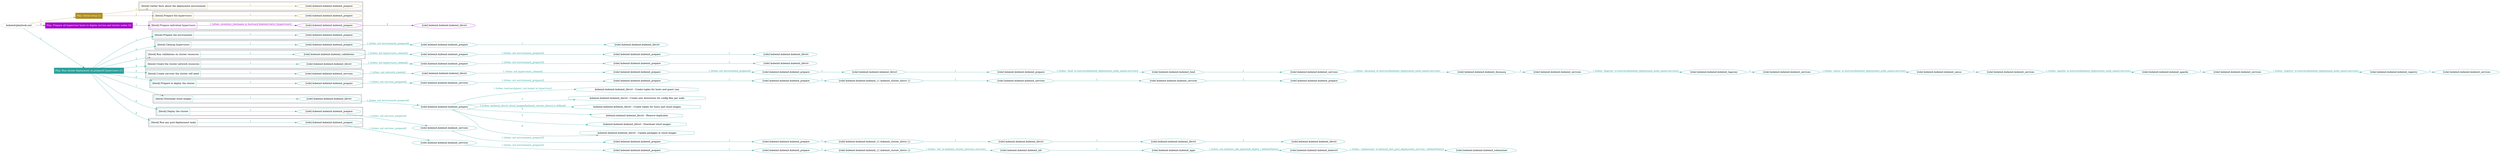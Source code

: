 digraph {
	graph [concentrate=true ordering=in rankdir=LR ratio=fill]
	edge [esep=5 sep=10]
	"kubeinit/playbook.yml" [id=root_node style=dotted]
	play_48969d2c [label="Play: Initial setup (1)" color="#b08d1c" fontcolor="#ffffff" id=play_48969d2c shape=box style=filled tooltip=localhost]
	"kubeinit/playbook.yml" -> play_48969d2c [label="1 " color="#b08d1c" fontcolor="#b08d1c" id=edge_ce0c877b labeltooltip="1 " tooltip="1 "]
	subgraph "kubeinit.kubeinit.kubeinit_prepare" {
		role_01615c1f [label="[role] kubeinit.kubeinit.kubeinit_prepare" color="#b08d1c" id=role_01615c1f tooltip="kubeinit.kubeinit.kubeinit_prepare"]
	}
	subgraph "kubeinit.kubeinit.kubeinit_prepare" {
		role_85988a4d [label="[role] kubeinit.kubeinit.kubeinit_prepare" color="#b08d1c" id=role_85988a4d tooltip="kubeinit.kubeinit.kubeinit_prepare"]
	}
	subgraph "Play: Initial setup (1)" {
		play_48969d2c -> block_731f22c4 [label=1 color="#b08d1c" fontcolor="#b08d1c" id=edge_8a0fe80a labeltooltip=1 tooltip=1]
		subgraph cluster_block_731f22c4 {
			block_731f22c4 [label="[block] Gather facts about the deployment environment" color="#b08d1c" id=block_731f22c4 labeltooltip="Gather facts about the deployment environment" shape=box tooltip="Gather facts about the deployment environment"]
			block_731f22c4 -> role_01615c1f [label="1 " color="#b08d1c" fontcolor="#b08d1c" id=edge_dedfc157 labeltooltip="1 " tooltip="1 "]
		}
		play_48969d2c -> block_28fce65e [label=2 color="#b08d1c" fontcolor="#b08d1c" id=edge_c8b9a345 labeltooltip=2 tooltip=2]
		subgraph cluster_block_28fce65e {
			block_28fce65e [label="[block] Prepare the hypervisors" color="#b08d1c" id=block_28fce65e labeltooltip="Prepare the hypervisors" shape=box tooltip="Prepare the hypervisors"]
			block_28fce65e -> role_85988a4d [label="1 " color="#b08d1c" fontcolor="#b08d1c" id=edge_ebdc7523 labeltooltip="1 " tooltip="1 "]
		}
	}
	play_95c886ba [label="Play: Prepare all hypervisor hosts to deploy service and cluster nodes (0)" color="#a503c9" fontcolor="#ffffff" id=play_95c886ba shape=box style=filled tooltip="Play: Prepare all hypervisor hosts to deploy service and cluster nodes (0)"]
	"kubeinit/playbook.yml" -> play_95c886ba [label="2 " color="#a503c9" fontcolor="#a503c9" id=edge_545ce9e4 labeltooltip="2 " tooltip="2 "]
	subgraph "kubeinit.kubeinit.kubeinit_libvirt" {
		role_03a2915b [label="[role] kubeinit.kubeinit.kubeinit_libvirt" color="#a503c9" id=role_03a2915b tooltip="kubeinit.kubeinit.kubeinit_libvirt"]
	}
	subgraph "kubeinit.kubeinit.kubeinit_prepare" {
		role_76afa44f [label="[role] kubeinit.kubeinit.kubeinit_prepare" color="#a503c9" id=role_76afa44f tooltip="kubeinit.kubeinit.kubeinit_prepare"]
		role_76afa44f -> role_03a2915b [label="1 " color="#a503c9" fontcolor="#a503c9" id=edge_6c682c34 labeltooltip="1 " tooltip="1 "]
	}
	subgraph "Play: Prepare all hypervisor hosts to deploy service and cluster nodes (0)" {
		play_95c886ba -> block_ea0a0ccc [label=1 color="#a503c9" fontcolor="#a503c9" id=edge_90af4170 labeltooltip=1 tooltip=1]
		subgraph cluster_block_ea0a0ccc {
			block_ea0a0ccc [label="[block] Prepare individual hypervisors" color="#a503c9" id=block_ea0a0ccc labeltooltip="Prepare individual hypervisors" shape=box tooltip="Prepare individual hypervisors"]
			block_ea0a0ccc -> role_76afa44f [label="1 [when: inventory_hostname in hostvars['kubeinit-facts'].hypervisors]" color="#a503c9" fontcolor="#a503c9" id=edge_54d78711 labeltooltip="1 [when: inventory_hostname in hostvars['kubeinit-facts'].hypervisors]" tooltip="1 [when: inventory_hostname in hostvars['kubeinit-facts'].hypervisors]"]
		}
	}
	play_cee5ba90 [label="Play: Run cluster deployment on prepared hypervisors (1)" color="#2aa29c" fontcolor="#ffffff" id=play_cee5ba90 shape=box style=filled tooltip=localhost]
	"kubeinit/playbook.yml" -> play_cee5ba90 [label="3 " color="#2aa29c" fontcolor="#2aa29c" id=edge_5035fbb3 labeltooltip="3 " tooltip="3 "]
	subgraph "kubeinit.kubeinit.kubeinit_prepare" {
		role_db960809 [label="[role] kubeinit.kubeinit.kubeinit_prepare" color="#2aa29c" id=role_db960809 tooltip="kubeinit.kubeinit.kubeinit_prepare"]
	}
	subgraph "kubeinit.kubeinit.kubeinit_libvirt" {
		role_c0f1c936 [label="[role] kubeinit.kubeinit.kubeinit_libvirt" color="#2aa29c" id=role_c0f1c936 tooltip="kubeinit.kubeinit.kubeinit_libvirt"]
	}
	subgraph "kubeinit.kubeinit.kubeinit_prepare" {
		role_34c23e75 [label="[role] kubeinit.kubeinit.kubeinit_prepare" color="#2aa29c" id=role_34c23e75 tooltip="kubeinit.kubeinit.kubeinit_prepare"]
		role_34c23e75 -> role_c0f1c936 [label="1 " color="#2aa29c" fontcolor="#2aa29c" id=edge_019e9844 labeltooltip="1 " tooltip="1 "]
	}
	subgraph "kubeinit.kubeinit.kubeinit_prepare" {
		role_105d7564 [label="[role] kubeinit.kubeinit.kubeinit_prepare" color="#2aa29c" id=role_105d7564 tooltip="kubeinit.kubeinit.kubeinit_prepare"]
		role_105d7564 -> role_34c23e75 [label="1 [when: not environment_prepared]" color="#2aa29c" fontcolor="#2aa29c" id=edge_48e8fa5c labeltooltip="1 [when: not environment_prepared]" tooltip="1 [when: not environment_prepared]"]
	}
	subgraph "kubeinit.kubeinit.kubeinit_libvirt" {
		role_30a27c91 [label="[role] kubeinit.kubeinit.kubeinit_libvirt" color="#2aa29c" id=role_30a27c91 tooltip="kubeinit.kubeinit.kubeinit_libvirt"]
	}
	subgraph "kubeinit.kubeinit.kubeinit_prepare" {
		role_2c3a1020 [label="[role] kubeinit.kubeinit.kubeinit_prepare" color="#2aa29c" id=role_2c3a1020 tooltip="kubeinit.kubeinit.kubeinit_prepare"]
		role_2c3a1020 -> role_30a27c91 [label="1 " color="#2aa29c" fontcolor="#2aa29c" id=edge_fcbd312f labeltooltip="1 " tooltip="1 "]
	}
	subgraph "kubeinit.kubeinit.kubeinit_prepare" {
		role_699e7a7b [label="[role] kubeinit.kubeinit.kubeinit_prepare" color="#2aa29c" id=role_699e7a7b tooltip="kubeinit.kubeinit.kubeinit_prepare"]
		role_699e7a7b -> role_2c3a1020 [label="1 [when: not environment_prepared]" color="#2aa29c" fontcolor="#2aa29c" id=edge_162cb0b8 labeltooltip="1 [when: not environment_prepared]" tooltip="1 [when: not environment_prepared]"]
	}
	subgraph "kubeinit.kubeinit.kubeinit_validations" {
		role_80db3cfd [label="[role] kubeinit.kubeinit.kubeinit_validations" color="#2aa29c" id=role_80db3cfd tooltip="kubeinit.kubeinit.kubeinit_validations"]
		role_80db3cfd -> role_699e7a7b [label="1 [when: not hypervisors_cleaned]" color="#2aa29c" fontcolor="#2aa29c" id=edge_f4d12b31 labeltooltip="1 [when: not hypervisors_cleaned]" tooltip="1 [when: not hypervisors_cleaned]"]
	}
	subgraph "kubeinit.kubeinit.kubeinit_libvirt" {
		role_80b0169d [label="[role] kubeinit.kubeinit.kubeinit_libvirt" color="#2aa29c" id=role_80b0169d tooltip="kubeinit.kubeinit.kubeinit_libvirt"]
	}
	subgraph "kubeinit.kubeinit.kubeinit_prepare" {
		role_38ab6003 [label="[role] kubeinit.kubeinit.kubeinit_prepare" color="#2aa29c" id=role_38ab6003 tooltip="kubeinit.kubeinit.kubeinit_prepare"]
		role_38ab6003 -> role_80b0169d [label="1 " color="#2aa29c" fontcolor="#2aa29c" id=edge_bfcadf4c labeltooltip="1 " tooltip="1 "]
	}
	subgraph "kubeinit.kubeinit.kubeinit_prepare" {
		role_e937d266 [label="[role] kubeinit.kubeinit.kubeinit_prepare" color="#2aa29c" id=role_e937d266 tooltip="kubeinit.kubeinit.kubeinit_prepare"]
		role_e937d266 -> role_38ab6003 [label="1 [when: not environment_prepared]" color="#2aa29c" fontcolor="#2aa29c" id=edge_48e80e48 labeltooltip="1 [when: not environment_prepared]" tooltip="1 [when: not environment_prepared]"]
	}
	subgraph "kubeinit.kubeinit.kubeinit_libvirt" {
		role_ec198a82 [label="[role] kubeinit.kubeinit.kubeinit_libvirt" color="#2aa29c" id=role_ec198a82 tooltip="kubeinit.kubeinit.kubeinit_libvirt"]
		role_ec198a82 -> role_e937d266 [label="1 [when: not hypervisors_cleaned]" color="#2aa29c" fontcolor="#2aa29c" id=edge_bfcdebf7 labeltooltip="1 [when: not hypervisors_cleaned]" tooltip="1 [when: not hypervisors_cleaned]"]
	}
	subgraph "kubeinit.kubeinit.kubeinit_services" {
		role_a431e419 [label="[role] kubeinit.kubeinit.kubeinit_services" color="#2aa29c" id=role_a431e419 tooltip="kubeinit.kubeinit.kubeinit_services"]
	}
	subgraph "kubeinit.kubeinit.kubeinit_registry" {
		role_9cc0c1a8 [label="[role] kubeinit.kubeinit.kubeinit_registry" color="#2aa29c" id=role_9cc0c1a8 tooltip="kubeinit.kubeinit.kubeinit_registry"]
		role_9cc0c1a8 -> role_a431e419 [label="1 " color="#2aa29c" fontcolor="#2aa29c" id=edge_1116eec0 labeltooltip="1 " tooltip="1 "]
	}
	subgraph "kubeinit.kubeinit.kubeinit_services" {
		role_9d88f33e [label="[role] kubeinit.kubeinit.kubeinit_services" color="#2aa29c" id=role_9d88f33e tooltip="kubeinit.kubeinit.kubeinit_services"]
		role_9d88f33e -> role_9cc0c1a8 [label="1 [when: 'registry' in hostvars[kubeinit_deployment_node_name].services]" color="#2aa29c" fontcolor="#2aa29c" id=edge_38b1a2b6 labeltooltip="1 [when: 'registry' in hostvars[kubeinit_deployment_node_name].services]" tooltip="1 [when: 'registry' in hostvars[kubeinit_deployment_node_name].services]"]
	}
	subgraph "kubeinit.kubeinit.kubeinit_apache" {
		role_0ba844d2 [label="[role] kubeinit.kubeinit.kubeinit_apache" color="#2aa29c" id=role_0ba844d2 tooltip="kubeinit.kubeinit.kubeinit_apache"]
		role_0ba844d2 -> role_9d88f33e [label="1 " color="#2aa29c" fontcolor="#2aa29c" id=edge_3db115f2 labeltooltip="1 " tooltip="1 "]
	}
	subgraph "kubeinit.kubeinit.kubeinit_services" {
		role_4a13d6c5 [label="[role] kubeinit.kubeinit.kubeinit_services" color="#2aa29c" id=role_4a13d6c5 tooltip="kubeinit.kubeinit.kubeinit_services"]
		role_4a13d6c5 -> role_0ba844d2 [label="1 [when: 'apache' in hostvars[kubeinit_deployment_node_name].services]" color="#2aa29c" fontcolor="#2aa29c" id=edge_df61d1b4 labeltooltip="1 [when: 'apache' in hostvars[kubeinit_deployment_node_name].services]" tooltip="1 [when: 'apache' in hostvars[kubeinit_deployment_node_name].services]"]
	}
	subgraph "kubeinit.kubeinit.kubeinit_nexus" {
		role_ea20263c [label="[role] kubeinit.kubeinit.kubeinit_nexus" color="#2aa29c" id=role_ea20263c tooltip="kubeinit.kubeinit.kubeinit_nexus"]
		role_ea20263c -> role_4a13d6c5 [label="1 " color="#2aa29c" fontcolor="#2aa29c" id=edge_c19425c5 labeltooltip="1 " tooltip="1 "]
	}
	subgraph "kubeinit.kubeinit.kubeinit_services" {
		role_5599fce5 [label="[role] kubeinit.kubeinit.kubeinit_services" color="#2aa29c" id=role_5599fce5 tooltip="kubeinit.kubeinit.kubeinit_services"]
		role_5599fce5 -> role_ea20263c [label="1 [when: 'nexus' in hostvars[kubeinit_deployment_node_name].services]" color="#2aa29c" fontcolor="#2aa29c" id=edge_32abb0ac labeltooltip="1 [when: 'nexus' in hostvars[kubeinit_deployment_node_name].services]" tooltip="1 [when: 'nexus' in hostvars[kubeinit_deployment_node_name].services]"]
	}
	subgraph "kubeinit.kubeinit.kubeinit_haproxy" {
		role_b23f9243 [label="[role] kubeinit.kubeinit.kubeinit_haproxy" color="#2aa29c" id=role_b23f9243 tooltip="kubeinit.kubeinit.kubeinit_haproxy"]
		role_b23f9243 -> role_5599fce5 [label="1 " color="#2aa29c" fontcolor="#2aa29c" id=edge_58973ca7 labeltooltip="1 " tooltip="1 "]
	}
	subgraph "kubeinit.kubeinit.kubeinit_services" {
		role_c0d3a244 [label="[role] kubeinit.kubeinit.kubeinit_services" color="#2aa29c" id=role_c0d3a244 tooltip="kubeinit.kubeinit.kubeinit_services"]
		role_c0d3a244 -> role_b23f9243 [label="1 [when: 'haproxy' in hostvars[kubeinit_deployment_node_name].services]" color="#2aa29c" fontcolor="#2aa29c" id=edge_fd4cb61b labeltooltip="1 [when: 'haproxy' in hostvars[kubeinit_deployment_node_name].services]" tooltip="1 [when: 'haproxy' in hostvars[kubeinit_deployment_node_name].services]"]
	}
	subgraph "kubeinit.kubeinit.kubeinit_dnsmasq" {
		role_6f80b3d5 [label="[role] kubeinit.kubeinit.kubeinit_dnsmasq" color="#2aa29c" id=role_6f80b3d5 tooltip="kubeinit.kubeinit.kubeinit_dnsmasq"]
		role_6f80b3d5 -> role_c0d3a244 [label="1 " color="#2aa29c" fontcolor="#2aa29c" id=edge_c990e10e labeltooltip="1 " tooltip="1 "]
	}
	subgraph "kubeinit.kubeinit.kubeinit_services" {
		role_48500a0f [label="[role] kubeinit.kubeinit.kubeinit_services" color="#2aa29c" id=role_48500a0f tooltip="kubeinit.kubeinit.kubeinit_services"]
		role_48500a0f -> role_6f80b3d5 [label="1 [when: 'dnsmasq' in hostvars[kubeinit_deployment_node_name].services]" color="#2aa29c" fontcolor="#2aa29c" id=edge_c9cfde06 labeltooltip="1 [when: 'dnsmasq' in hostvars[kubeinit_deployment_node_name].services]" tooltip="1 [when: 'dnsmasq' in hostvars[kubeinit_deployment_node_name].services]"]
	}
	subgraph "kubeinit.kubeinit.kubeinit_bind" {
		role_962cf651 [label="[role] kubeinit.kubeinit.kubeinit_bind" color="#2aa29c" id=role_962cf651 tooltip="kubeinit.kubeinit.kubeinit_bind"]
		role_962cf651 -> role_48500a0f [label="1 " color="#2aa29c" fontcolor="#2aa29c" id=edge_f1501e24 labeltooltip="1 " tooltip="1 "]
	}
	subgraph "kubeinit.kubeinit.kubeinit_prepare" {
		role_53ec8e62 [label="[role] kubeinit.kubeinit.kubeinit_prepare" color="#2aa29c" id=role_53ec8e62 tooltip="kubeinit.kubeinit.kubeinit_prepare"]
		role_53ec8e62 -> role_962cf651 [label="1 [when: 'bind' in hostvars[kubeinit_deployment_node_name].services]" color="#2aa29c" fontcolor="#2aa29c" id=edge_7ebaf8c7 labeltooltip="1 [when: 'bind' in hostvars[kubeinit_deployment_node_name].services]" tooltip="1 [when: 'bind' in hostvars[kubeinit_deployment_node_name].services]"]
	}
	subgraph "kubeinit.kubeinit.kubeinit_libvirt" {
		role_4ead27cd [label="[role] kubeinit.kubeinit.kubeinit_libvirt" color="#2aa29c" id=role_4ead27cd tooltip="kubeinit.kubeinit.kubeinit_libvirt"]
		role_4ead27cd -> role_53ec8e62 [label="1 " color="#2aa29c" fontcolor="#2aa29c" id=edge_1b8f355f labeltooltip="1 " tooltip="1 "]
	}
	subgraph "kubeinit.kubeinit.kubeinit_prepare" {
		role_7a736ef8 [label="[role] kubeinit.kubeinit.kubeinit_prepare" color="#2aa29c" id=role_7a736ef8 tooltip="kubeinit.kubeinit.kubeinit_prepare"]
		role_7a736ef8 -> role_4ead27cd [label="1 " color="#2aa29c" fontcolor="#2aa29c" id=edge_b03509d4 labeltooltip="1 " tooltip="1 "]
	}
	subgraph "kubeinit.kubeinit.kubeinit_prepare" {
		role_f35258a7 [label="[role] kubeinit.kubeinit.kubeinit_prepare" color="#2aa29c" id=role_f35258a7 tooltip="kubeinit.kubeinit.kubeinit_prepare"]
		role_f35258a7 -> role_7a736ef8 [label="1 [when: not environment_prepared]" color="#2aa29c" fontcolor="#2aa29c" id=edge_390b5e3d labeltooltip="1 [when: not environment_prepared]" tooltip="1 [when: not environment_prepared]"]
	}
	subgraph "kubeinit.kubeinit.kubeinit_libvirt" {
		role_047e1e07 [label="[role] kubeinit.kubeinit.kubeinit_libvirt" color="#2aa29c" id=role_047e1e07 tooltip="kubeinit.kubeinit.kubeinit_libvirt"]
		role_047e1e07 -> role_f35258a7 [label="1 [when: not hypervisors_cleaned]" color="#2aa29c" fontcolor="#2aa29c" id=edge_8c099ce8 labeltooltip="1 [when: not hypervisors_cleaned]" tooltip="1 [when: not hypervisors_cleaned]"]
	}
	subgraph "kubeinit.kubeinit.kubeinit_services" {
		role_90ee95b6 [label="[role] kubeinit.kubeinit.kubeinit_services" color="#2aa29c" id=role_90ee95b6 tooltip="kubeinit.kubeinit.kubeinit_services"]
		role_90ee95b6 -> role_047e1e07 [label="1 [when: not network_created]" color="#2aa29c" fontcolor="#2aa29c" id=edge_676cf2ba labeltooltip="1 [when: not network_created]" tooltip="1 [when: not network_created]"]
	}
	subgraph "kubeinit.kubeinit.kubeinit_prepare" {
		role_0e08b380 [label="[role] kubeinit.kubeinit.kubeinit_prepare" color="#2aa29c" id=role_0e08b380 tooltip="kubeinit.kubeinit.kubeinit_prepare"]
	}
	subgraph "kubeinit.kubeinit.kubeinit_services" {
		role_7baa67ea [label="[role] kubeinit.kubeinit.kubeinit_services" color="#2aa29c" id=role_7baa67ea tooltip="kubeinit.kubeinit.kubeinit_services"]
		role_7baa67ea -> role_0e08b380 [label="1 " color="#2aa29c" fontcolor="#2aa29c" id=edge_bdda77c4 labeltooltip="1 " tooltip="1 "]
	}
	subgraph "kubeinit.kubeinit.kubeinit_services" {
		role_193d333e [label="[role] kubeinit.kubeinit.kubeinit_services" color="#2aa29c" id=role_193d333e tooltip="kubeinit.kubeinit.kubeinit_services"]
		role_193d333e -> role_7baa67ea [label="1 " color="#2aa29c" fontcolor="#2aa29c" id=edge_497451b2 labeltooltip="1 " tooltip="1 "]
	}
	subgraph "kubeinit.kubeinit.kubeinit_{{ kubeinit_cluster_distro }}" {
		role_c30fa78e [label="[role] kubeinit.kubeinit.kubeinit_{{ kubeinit_cluster_distro }}" color="#2aa29c" id=role_c30fa78e tooltip="kubeinit.kubeinit.kubeinit_{{ kubeinit_cluster_distro }}"]
		role_c30fa78e -> role_193d333e [label="1 " color="#2aa29c" fontcolor="#2aa29c" id=edge_ecd99410 labeltooltip="1 " tooltip="1 "]
	}
	subgraph "kubeinit.kubeinit.kubeinit_prepare" {
		role_1cad1a62 [label="[role] kubeinit.kubeinit.kubeinit_prepare" color="#2aa29c" id=role_1cad1a62 tooltip="kubeinit.kubeinit.kubeinit_prepare"]
		role_1cad1a62 -> role_c30fa78e [label="1 " color="#2aa29c" fontcolor="#2aa29c" id=edge_68339ceb labeltooltip="1 " tooltip="1 "]
	}
	subgraph "kubeinit.kubeinit.kubeinit_prepare" {
		role_ca28e6e8 [label="[role] kubeinit.kubeinit.kubeinit_prepare" color="#2aa29c" id=role_ca28e6e8 tooltip="kubeinit.kubeinit.kubeinit_prepare"]
		role_ca28e6e8 -> role_1cad1a62 [label="1 " color="#2aa29c" fontcolor="#2aa29c" id=edge_658764dd labeltooltip="1 " tooltip="1 "]
	}
	subgraph "kubeinit.kubeinit.kubeinit_services" {
		role_3211a6bd [label="[role] kubeinit.kubeinit.kubeinit_services" color="#2aa29c" id=role_3211a6bd tooltip="kubeinit.kubeinit.kubeinit_services"]
		role_3211a6bd -> role_ca28e6e8 [label="1 [when: not environment_prepared]" color="#2aa29c" fontcolor="#2aa29c" id=edge_9c456d92 labeltooltip="1 [when: not environment_prepared]" tooltip="1 [when: not environment_prepared]"]
	}
	subgraph "kubeinit.kubeinit.kubeinit_prepare" {
		role_267428e1 [label="[role] kubeinit.kubeinit.kubeinit_prepare" color="#2aa29c" id=role_267428e1 tooltip="kubeinit.kubeinit.kubeinit_prepare"]
		role_267428e1 -> role_3211a6bd [label="1 [when: not services_prepared]" color="#2aa29c" fontcolor="#2aa29c" id=edge_9083cb56 labeltooltip="1 [when: not services_prepared]" tooltip="1 [when: not services_prepared]"]
	}
	subgraph "kubeinit.kubeinit.kubeinit_prepare" {
		role_99654093 [label="[role] kubeinit.kubeinit.kubeinit_prepare" color="#2aa29c" id=role_99654093 tooltip="kubeinit.kubeinit.kubeinit_prepare"]
		task_88df59ef [label="kubeinit.kubeinit.kubeinit_libvirt : Create tuples for hosts and guest vms" color="#2aa29c" id=task_88df59ef shape=octagon tooltip="kubeinit.kubeinit.kubeinit_libvirt : Create tuples for hosts and guest vms"]
		role_99654093 -> task_88df59ef [label="1 [when: hostvars[guest_vm].target in hypervisor]" color="#2aa29c" fontcolor="#2aa29c" id=edge_3383b575 labeltooltip="1 [when: hostvars[guest_vm].target in hypervisor]" tooltip="1 [when: hostvars[guest_vm].target in hypervisor]"]
		task_1c07ecf1 [label="kubeinit.kubeinit.kubeinit_libvirt : Create new directories for config files per node" color="#2aa29c" id=task_1c07ecf1 shape=octagon tooltip="kubeinit.kubeinit.kubeinit_libvirt : Create new directories for config files per node"]
		role_99654093 -> task_1c07ecf1 [label="2 " color="#2aa29c" fontcolor="#2aa29c" id=edge_4873cfce labeltooltip="2 " tooltip="2 "]
		task_5676b7b9 [label="kubeinit.kubeinit.kubeinit_libvirt : Create tuples for hosts and cloud images" color="#2aa29c" id=task_5676b7b9 shape=octagon tooltip="kubeinit.kubeinit.kubeinit_libvirt : Create tuples for hosts and cloud images"]
		role_99654093 -> task_5676b7b9 [label="3 [when: kubeinit_libvirt_cloud_images[kubeinit_cluster_distro] is defined]" color="#2aa29c" fontcolor="#2aa29c" id=edge_73c5eb70 labeltooltip="3 [when: kubeinit_libvirt_cloud_images[kubeinit_cluster_distro] is defined]" tooltip="3 [when: kubeinit_libvirt_cloud_images[kubeinit_cluster_distro] is defined]"]
		task_354aefdf [label="kubeinit.kubeinit.kubeinit_libvirt : Remove duplicates" color="#2aa29c" id=task_354aefdf shape=octagon tooltip="kubeinit.kubeinit.kubeinit_libvirt : Remove duplicates"]
		role_99654093 -> task_354aefdf [label="4 " color="#2aa29c" fontcolor="#2aa29c" id=edge_6f983cc0 labeltooltip="4 " tooltip="4 "]
		task_48254e90 [label="kubeinit.kubeinit.kubeinit_libvirt : Download cloud images" color="#2aa29c" id=task_48254e90 shape=octagon tooltip="kubeinit.kubeinit.kubeinit_libvirt : Download cloud images"]
		role_99654093 -> task_48254e90 [label="5 " color="#2aa29c" fontcolor="#2aa29c" id=edge_7391c7ae labeltooltip="5 " tooltip="5 "]
		task_018a203a [label="kubeinit.kubeinit.kubeinit_libvirt : Update packages in cloud images" color="#2aa29c" id=task_018a203a shape=octagon tooltip="kubeinit.kubeinit.kubeinit_libvirt : Update packages in cloud images"]
		role_99654093 -> task_018a203a [label="6 " color="#2aa29c" fontcolor="#2aa29c" id=edge_780bcde7 labeltooltip="6 " tooltip="6 "]
	}
	subgraph "kubeinit.kubeinit.kubeinit_libvirt" {
		role_627f5a5f [label="[role] kubeinit.kubeinit.kubeinit_libvirt" color="#2aa29c" id=role_627f5a5f tooltip="kubeinit.kubeinit.kubeinit_libvirt"]
		role_627f5a5f -> role_99654093 [label="1 [when: not environment_prepared]" color="#2aa29c" fontcolor="#2aa29c" id=edge_f877f84c labeltooltip="1 [when: not environment_prepared]" tooltip="1 [when: not environment_prepared]"]
	}
	subgraph "kubeinit.kubeinit.kubeinit_libvirt" {
		role_adcd182a [label="[role] kubeinit.kubeinit.kubeinit_libvirt" color="#2aa29c" id=role_adcd182a tooltip="kubeinit.kubeinit.kubeinit_libvirt"]
	}
	subgraph "kubeinit.kubeinit.kubeinit_libvirt" {
		role_55a17f7f [label="[role] kubeinit.kubeinit.kubeinit_libvirt" color="#2aa29c" id=role_55a17f7f tooltip="kubeinit.kubeinit.kubeinit_libvirt"]
		role_55a17f7f -> role_adcd182a [label="1 " color="#2aa29c" fontcolor="#2aa29c" id=edge_cdc87572 labeltooltip="1 " tooltip="1 "]
	}
	subgraph "kubeinit.kubeinit.kubeinit_libvirt" {
		role_6746c796 [label="[role] kubeinit.kubeinit.kubeinit_libvirt" color="#2aa29c" id=role_6746c796 tooltip="kubeinit.kubeinit.kubeinit_libvirt"]
		role_6746c796 -> role_55a17f7f [label="1 " color="#2aa29c" fontcolor="#2aa29c" id=edge_be5919d4 labeltooltip="1 " tooltip="1 "]
	}
	subgraph "kubeinit.kubeinit.kubeinit_{{ kubeinit_cluster_distro }}" {
		role_fabf1549 [label="[role] kubeinit.kubeinit.kubeinit_{{ kubeinit_cluster_distro }}" color="#2aa29c" id=role_fabf1549 tooltip="kubeinit.kubeinit.kubeinit_{{ kubeinit_cluster_distro }}"]
		role_fabf1549 -> role_6746c796 [label="1 " color="#2aa29c" fontcolor="#2aa29c" id=edge_360205c1 labeltooltip="1 " tooltip="1 "]
	}
	subgraph "kubeinit.kubeinit.kubeinit_prepare" {
		role_210a597f [label="[role] kubeinit.kubeinit.kubeinit_prepare" color="#2aa29c" id=role_210a597f tooltip="kubeinit.kubeinit.kubeinit_prepare"]
		role_210a597f -> role_fabf1549 [label="1 " color="#2aa29c" fontcolor="#2aa29c" id=edge_ac31dc34 labeltooltip="1 " tooltip="1 "]
	}
	subgraph "kubeinit.kubeinit.kubeinit_prepare" {
		role_d0801a93 [label="[role] kubeinit.kubeinit.kubeinit_prepare" color="#2aa29c" id=role_d0801a93 tooltip="kubeinit.kubeinit.kubeinit_prepare"]
		role_d0801a93 -> role_210a597f [label="1 " color="#2aa29c" fontcolor="#2aa29c" id=edge_c76dc7e9 labeltooltip="1 " tooltip="1 "]
	}
	subgraph "kubeinit.kubeinit.kubeinit_services" {
		role_17ed6aab [label="[role] kubeinit.kubeinit.kubeinit_services" color="#2aa29c" id=role_17ed6aab tooltip="kubeinit.kubeinit.kubeinit_services"]
		role_17ed6aab -> role_d0801a93 [label="1 [when: not environment_prepared]" color="#2aa29c" fontcolor="#2aa29c" id=edge_a0b9074e labeltooltip="1 [when: not environment_prepared]" tooltip="1 [when: not environment_prepared]"]
	}
	subgraph "kubeinit.kubeinit.kubeinit_prepare" {
		role_af51525f [label="[role] kubeinit.kubeinit.kubeinit_prepare" color="#2aa29c" id=role_af51525f tooltip="kubeinit.kubeinit.kubeinit_prepare"]
		role_af51525f -> role_17ed6aab [label="1 [when: not services_prepared]" color="#2aa29c" fontcolor="#2aa29c" id=edge_d925b0a9 labeltooltip="1 [when: not services_prepared]" tooltip="1 [when: not services_prepared]"]
	}
	subgraph "kubeinit.kubeinit.kubeinit_submariner" {
		role_122a0f7b [label="[role] kubeinit.kubeinit.kubeinit_submariner" color="#2aa29c" id=role_122a0f7b tooltip="kubeinit.kubeinit.kubeinit_submariner"]
	}
	subgraph "kubeinit.kubeinit.kubeinit_kubevirt" {
		role_52dc56ab [label="[role] kubeinit.kubeinit.kubeinit_kubevirt" color="#2aa29c" id=role_52dc56ab tooltip="kubeinit.kubeinit.kubeinit_kubevirt"]
		role_52dc56ab -> role_122a0f7b [label="1 [when: 'submariner' in kubeinit_fact_post_deployment_services | default(False)]" color="#2aa29c" fontcolor="#2aa29c" id=edge_4908962f labeltooltip="1 [when: 'submariner' in kubeinit_fact_post_deployment_services | default(False)]" tooltip="1 [when: 'submariner' in kubeinit_fact_post_deployment_services | default(False)]"]
	}
	subgraph "kubeinit.kubeinit.kubeinit_apps" {
		role_5baf725b [label="[role] kubeinit.kubeinit.kubeinit_apps" color="#2aa29c" id=role_5baf725b tooltip="kubeinit.kubeinit.kubeinit_apps"]
		role_5baf725b -> role_52dc56ab [label="1 [when: not kubeinit_okd_openshift_deploy | default(False)]" color="#2aa29c" fontcolor="#2aa29c" id=edge_e60d2601 labeltooltip="1 [when: not kubeinit_okd_openshift_deploy | default(False)]" tooltip="1 [when: not kubeinit_okd_openshift_deploy | default(False)]"]
	}
	subgraph "kubeinit.kubeinit.kubeinit_nfs" {
		role_16b58692 [label="[role] kubeinit.kubeinit.kubeinit_nfs" color="#2aa29c" id=role_16b58692 tooltip="kubeinit.kubeinit.kubeinit_nfs"]
		role_16b58692 -> role_5baf725b [label="1 " color="#2aa29c" fontcolor="#2aa29c" id=edge_c80be5da labeltooltip="1 " tooltip="1 "]
	}
	subgraph "kubeinit.kubeinit.kubeinit_{{ kubeinit_cluster_distro }}" {
		role_1856d1a4 [label="[role] kubeinit.kubeinit.kubeinit_{{ kubeinit_cluster_distro }}" color="#2aa29c" id=role_1856d1a4 tooltip="kubeinit.kubeinit.kubeinit_{{ kubeinit_cluster_distro }}"]
		role_1856d1a4 -> role_16b58692 [label="1 [when: 'nfs' in kubeinit_cluster_hostvars.services]" color="#2aa29c" fontcolor="#2aa29c" id=edge_59a19f84 labeltooltip="1 [when: 'nfs' in kubeinit_cluster_hostvars.services]" tooltip="1 [when: 'nfs' in kubeinit_cluster_hostvars.services]"]
	}
	subgraph "kubeinit.kubeinit.kubeinit_prepare" {
		role_d228517f [label="[role] kubeinit.kubeinit.kubeinit_prepare" color="#2aa29c" id=role_d228517f tooltip="kubeinit.kubeinit.kubeinit_prepare"]
		role_d228517f -> role_1856d1a4 [label="1 " color="#2aa29c" fontcolor="#2aa29c" id=edge_c6bffa8d labeltooltip="1 " tooltip="1 "]
	}
	subgraph "kubeinit.kubeinit.kubeinit_prepare" {
		role_05befbd4 [label="[role] kubeinit.kubeinit.kubeinit_prepare" color="#2aa29c" id=role_05befbd4 tooltip="kubeinit.kubeinit.kubeinit_prepare"]
		role_05befbd4 -> role_d228517f [label="1 " color="#2aa29c" fontcolor="#2aa29c" id=edge_b2645b81 labeltooltip="1 " tooltip="1 "]
	}
	subgraph "kubeinit.kubeinit.kubeinit_services" {
		role_f0e86f94 [label="[role] kubeinit.kubeinit.kubeinit_services" color="#2aa29c" id=role_f0e86f94 tooltip="kubeinit.kubeinit.kubeinit_services"]
		role_f0e86f94 -> role_05befbd4 [label="1 [when: not environment_prepared]" color="#2aa29c" fontcolor="#2aa29c" id=edge_d291e4c1 labeltooltip="1 [when: not environment_prepared]" tooltip="1 [when: not environment_prepared]"]
	}
	subgraph "kubeinit.kubeinit.kubeinit_prepare" {
		role_f73bf32c [label="[role] kubeinit.kubeinit.kubeinit_prepare" color="#2aa29c" id=role_f73bf32c tooltip="kubeinit.kubeinit.kubeinit_prepare"]
		role_f73bf32c -> role_f0e86f94 [label="1 [when: not services_prepared]" color="#2aa29c" fontcolor="#2aa29c" id=edge_d151f6c1 labeltooltip="1 [when: not services_prepared]" tooltip="1 [when: not services_prepared]"]
	}
	subgraph "Play: Run cluster deployment on prepared hypervisors (1)" {
		play_cee5ba90 -> block_3fa79052 [label=1 color="#2aa29c" fontcolor="#2aa29c" id=edge_76668479 labeltooltip=1 tooltip=1]
		subgraph cluster_block_3fa79052 {
			block_3fa79052 [label="[block] Prepare the environment" color="#2aa29c" id=block_3fa79052 labeltooltip="Prepare the environment" shape=box tooltip="Prepare the environment"]
			block_3fa79052 -> role_db960809 [label="1 " color="#2aa29c" fontcolor="#2aa29c" id=edge_dbedfdfa labeltooltip="1 " tooltip="1 "]
		}
		play_cee5ba90 -> block_67546ef2 [label=2 color="#2aa29c" fontcolor="#2aa29c" id=edge_17310a82 labeltooltip=2 tooltip=2]
		subgraph cluster_block_67546ef2 {
			block_67546ef2 [label="[block] Cleanup hypervisors" color="#2aa29c" id=block_67546ef2 labeltooltip="Cleanup hypervisors" shape=box tooltip="Cleanup hypervisors"]
			block_67546ef2 -> role_105d7564 [label="1 " color="#2aa29c" fontcolor="#2aa29c" id=edge_40583094 labeltooltip="1 " tooltip="1 "]
		}
		play_cee5ba90 -> block_9e1dd1b3 [label=3 color="#2aa29c" fontcolor="#2aa29c" id=edge_6f09f0d0 labeltooltip=3 tooltip=3]
		subgraph cluster_block_9e1dd1b3 {
			block_9e1dd1b3 [label="[block] Run validations on cluster resources" color="#2aa29c" id=block_9e1dd1b3 labeltooltip="Run validations on cluster resources" shape=box tooltip="Run validations on cluster resources"]
			block_9e1dd1b3 -> role_80db3cfd [label="1 " color="#2aa29c" fontcolor="#2aa29c" id=edge_ad97d316 labeltooltip="1 " tooltip="1 "]
		}
		play_cee5ba90 -> block_3dd2b510 [label=4 color="#2aa29c" fontcolor="#2aa29c" id=edge_8af5ce70 labeltooltip=4 tooltip=4]
		subgraph cluster_block_3dd2b510 {
			block_3dd2b510 [label="[block] Create the cluster network resources" color="#2aa29c" id=block_3dd2b510 labeltooltip="Create the cluster network resources" shape=box tooltip="Create the cluster network resources"]
			block_3dd2b510 -> role_ec198a82 [label="1 " color="#2aa29c" fontcolor="#2aa29c" id=edge_d6713113 labeltooltip="1 " tooltip="1 "]
		}
		play_cee5ba90 -> block_1d7f9786 [label=5 color="#2aa29c" fontcolor="#2aa29c" id=edge_94fff4f4 labeltooltip=5 tooltip=5]
		subgraph cluster_block_1d7f9786 {
			block_1d7f9786 [label="[block] Create services the cluster will need" color="#2aa29c" id=block_1d7f9786 labeltooltip="Create services the cluster will need" shape=box tooltip="Create services the cluster will need"]
			block_1d7f9786 -> role_90ee95b6 [label="1 " color="#2aa29c" fontcolor="#2aa29c" id=edge_283f688e labeltooltip="1 " tooltip="1 "]
		}
		play_cee5ba90 -> block_f4f83197 [label=6 color="#2aa29c" fontcolor="#2aa29c" id=edge_4440682e labeltooltip=6 tooltip=6]
		subgraph cluster_block_f4f83197 {
			block_f4f83197 [label="[block] Prepare to deploy the cluster" color="#2aa29c" id=block_f4f83197 labeltooltip="Prepare to deploy the cluster" shape=box tooltip="Prepare to deploy the cluster"]
			block_f4f83197 -> role_267428e1 [label="1 " color="#2aa29c" fontcolor="#2aa29c" id=edge_bdffdd3f labeltooltip="1 " tooltip="1 "]
		}
		play_cee5ba90 -> block_268ef97a [label=7 color="#2aa29c" fontcolor="#2aa29c" id=edge_5ff908ca labeltooltip=7 tooltip=7]
		subgraph cluster_block_268ef97a {
			block_268ef97a [label="[block] Download cloud images" color="#2aa29c" id=block_268ef97a labeltooltip="Download cloud images" shape=box tooltip="Download cloud images"]
			block_268ef97a -> role_627f5a5f [label="1 " color="#2aa29c" fontcolor="#2aa29c" id=edge_b2c07717 labeltooltip="1 " tooltip="1 "]
		}
		play_cee5ba90 -> block_bdd697b7 [label=8 color="#2aa29c" fontcolor="#2aa29c" id=edge_517ae00d labeltooltip=8 tooltip=8]
		subgraph cluster_block_bdd697b7 {
			block_bdd697b7 [label="[block] Deploy the cluster" color="#2aa29c" id=block_bdd697b7 labeltooltip="Deploy the cluster" shape=box tooltip="Deploy the cluster"]
			block_bdd697b7 -> role_af51525f [label="1 " color="#2aa29c" fontcolor="#2aa29c" id=edge_64cee004 labeltooltip="1 " tooltip="1 "]
		}
		play_cee5ba90 -> block_6fc9d08e [label=9 color="#2aa29c" fontcolor="#2aa29c" id=edge_abdc8c61 labeltooltip=9 tooltip=9]
		subgraph cluster_block_6fc9d08e {
			block_6fc9d08e [label="[block] Run any post-deployment tasks" color="#2aa29c" id=block_6fc9d08e labeltooltip="Run any post-deployment tasks" shape=box tooltip="Run any post-deployment tasks"]
			block_6fc9d08e -> role_f73bf32c [label="1 " color="#2aa29c" fontcolor="#2aa29c" id=edge_26359b9c labeltooltip="1 " tooltip="1 "]
		}
	}
}
